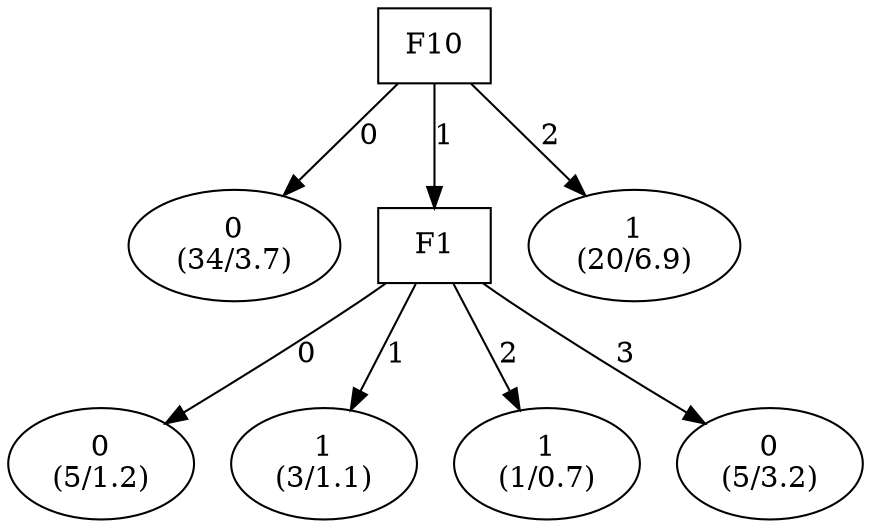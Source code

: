 digraph YaDT {
n0 [ shape=box, label="F10\n"]
n0 -> n1 [label="0"]
n1 [ shape=ellipse, label="0\n(34/3.7)"]
n0 -> n2 [label="1"]
n2 [ shape=box, label="F1\n"]
n2 -> n3 [label="0"]
n3 [ shape=ellipse, label="0\n(5/1.2)"]
n2 -> n4 [label="1"]
n4 [ shape=ellipse, label="1\n(3/1.1)"]
n2 -> n5 [label="2"]
n5 [ shape=ellipse, label="1\n(1/0.7)"]
n2 -> n6 [label="3"]
n6 [ shape=ellipse, label="0\n(5/3.2)"]
n0 -> n8 [label="2"]
n8 [ shape=ellipse, label="1\n(20/6.9)"]
}
